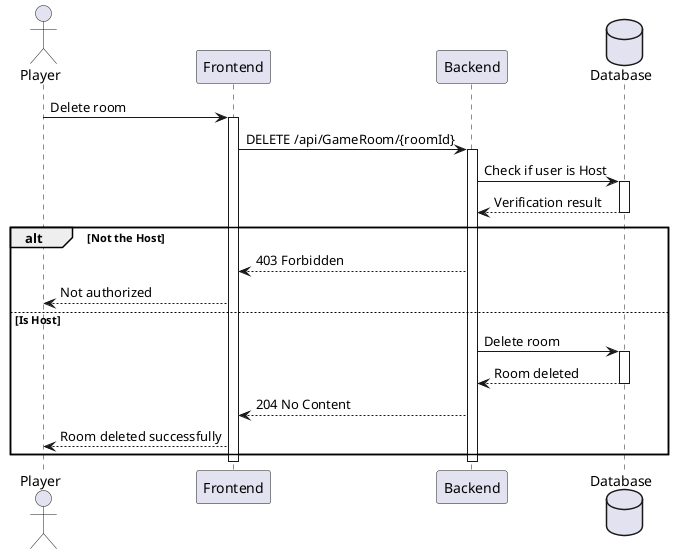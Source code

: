 @startuml DeleteRoom

actor "Player" as Player
participant "Frontend" as FE
participant "Backend" as API
database "Database" as DB

Player -> FE: Delete room
activate FE
FE -> API: DELETE /api/GameRoom/{roomId}
activate API
API -> DB: Check if user is Host
activate DB
DB --> API: Verification result
deactivate DB
alt Not the Host
    API --> FE: 403 Forbidden
    FE --> Player: Not authorized
else Is Host
    API -> DB: Delete room
    activate DB
    DB --> API: Room deleted
    deactivate DB
    API --> FE: 204 No Content
    FE --> Player: Room deleted successfully
end
deactivate API
deactivate FE

@enduml
